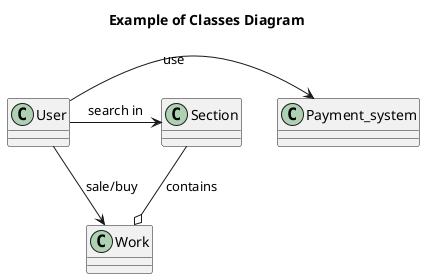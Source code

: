 @startuml
title Example of Classes Diagram 

Class Payment_system
Class User
Class Work
Class Section

User -> Payment_system : use
User -> Work : sale/buy
User -> Section : search in
Section --o Work  : contains
@enduml
